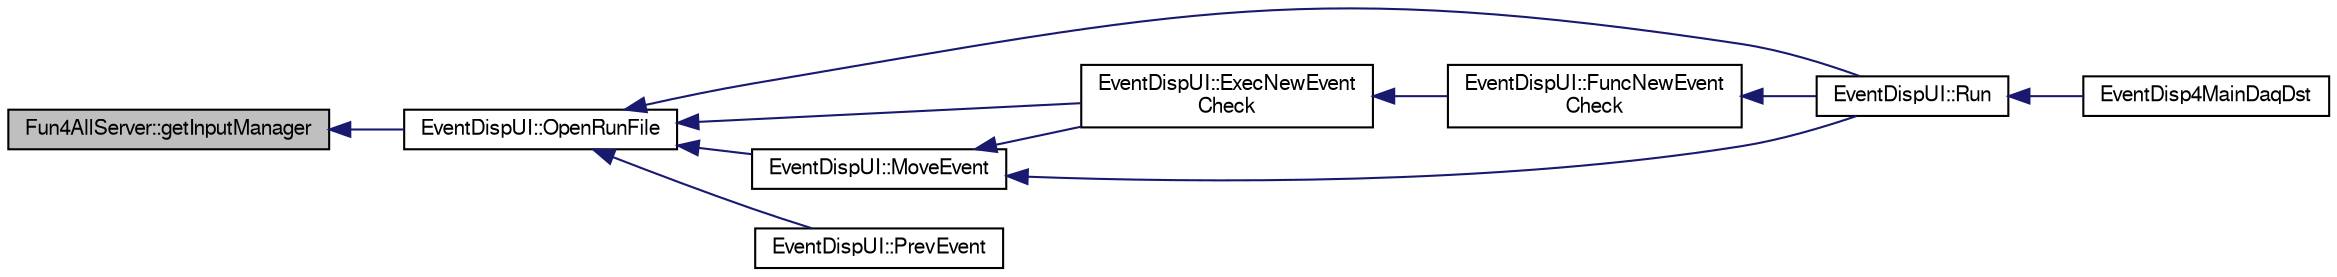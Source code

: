 digraph "Fun4AllServer::getInputManager"
{
  bgcolor="transparent";
  edge [fontname="FreeSans",fontsize="10",labelfontname="FreeSans",labelfontsize="10"];
  node [fontname="FreeSans",fontsize="10",shape=record];
  rankdir="LR";
  Node1 [label="Fun4AllServer::getInputManager",height=0.2,width=0.4,color="black", fillcolor="grey75", style="filled" fontcolor="black"];
  Node1 -> Node2 [dir="back",color="midnightblue",fontsize="10",style="solid",fontname="FreeSans"];
  Node2 [label="EventDispUI::OpenRunFile",height=0.2,width=0.4,color="black",URL="$d8/d6d/classEventDispUI.html#a22cb7989db6df3bfcbe93a96edc8be7a"];
  Node2 -> Node3 [dir="back",color="midnightblue",fontsize="10",style="solid",fontname="FreeSans"];
  Node3 [label="EventDispUI::ExecNewEvent\lCheck",height=0.2,width=0.4,color="black",URL="$d8/d6d/classEventDispUI.html#a981ae05d65de438d952e0de96e5c5668"];
  Node3 -> Node4 [dir="back",color="midnightblue",fontsize="10",style="solid",fontname="FreeSans"];
  Node4 [label="EventDispUI::FuncNewEvent\lCheck",height=0.2,width=0.4,color="black",URL="$d8/d6d/classEventDispUI.html#a134e46147eb8dd92bf6557a609984a00"];
  Node4 -> Node5 [dir="back",color="midnightblue",fontsize="10",style="solid",fontname="FreeSans"];
  Node5 [label="EventDispUI::Run",height=0.2,width=0.4,color="black",URL="$d8/d6d/classEventDispUI.html#a7f8c09eb13c68412e90040c07ce9ee84"];
  Node5 -> Node6 [dir="back",color="midnightblue",fontsize="10",style="solid",fontname="FreeSans"];
  Node6 [label="EventDisp4MainDaqDst",height=0.2,width=0.4,color="black",URL="$d6/d9e/EventDisp4MainDaqDst_8C.html#a52e0269749883c6976db81717ead7d9b"];
  Node2 -> Node7 [dir="back",color="midnightblue",fontsize="10",style="solid",fontname="FreeSans"];
  Node7 [label="EventDispUI::MoveEvent",height=0.2,width=0.4,color="black",URL="$d8/d6d/classEventDispUI.html#a56a1055e13ce1e361c85c1820e44a9b3"];
  Node7 -> Node3 [dir="back",color="midnightblue",fontsize="10",style="solid",fontname="FreeSans"];
  Node7 -> Node5 [dir="back",color="midnightblue",fontsize="10",style="solid",fontname="FreeSans"];
  Node2 -> Node8 [dir="back",color="midnightblue",fontsize="10",style="solid",fontname="FreeSans"];
  Node8 [label="EventDispUI::PrevEvent",height=0.2,width=0.4,color="black",URL="$d8/d6d/classEventDispUI.html#ae9dafaeb3aef27cf0a38037faf17562d"];
  Node2 -> Node5 [dir="back",color="midnightblue",fontsize="10",style="solid",fontname="FreeSans"];
}
